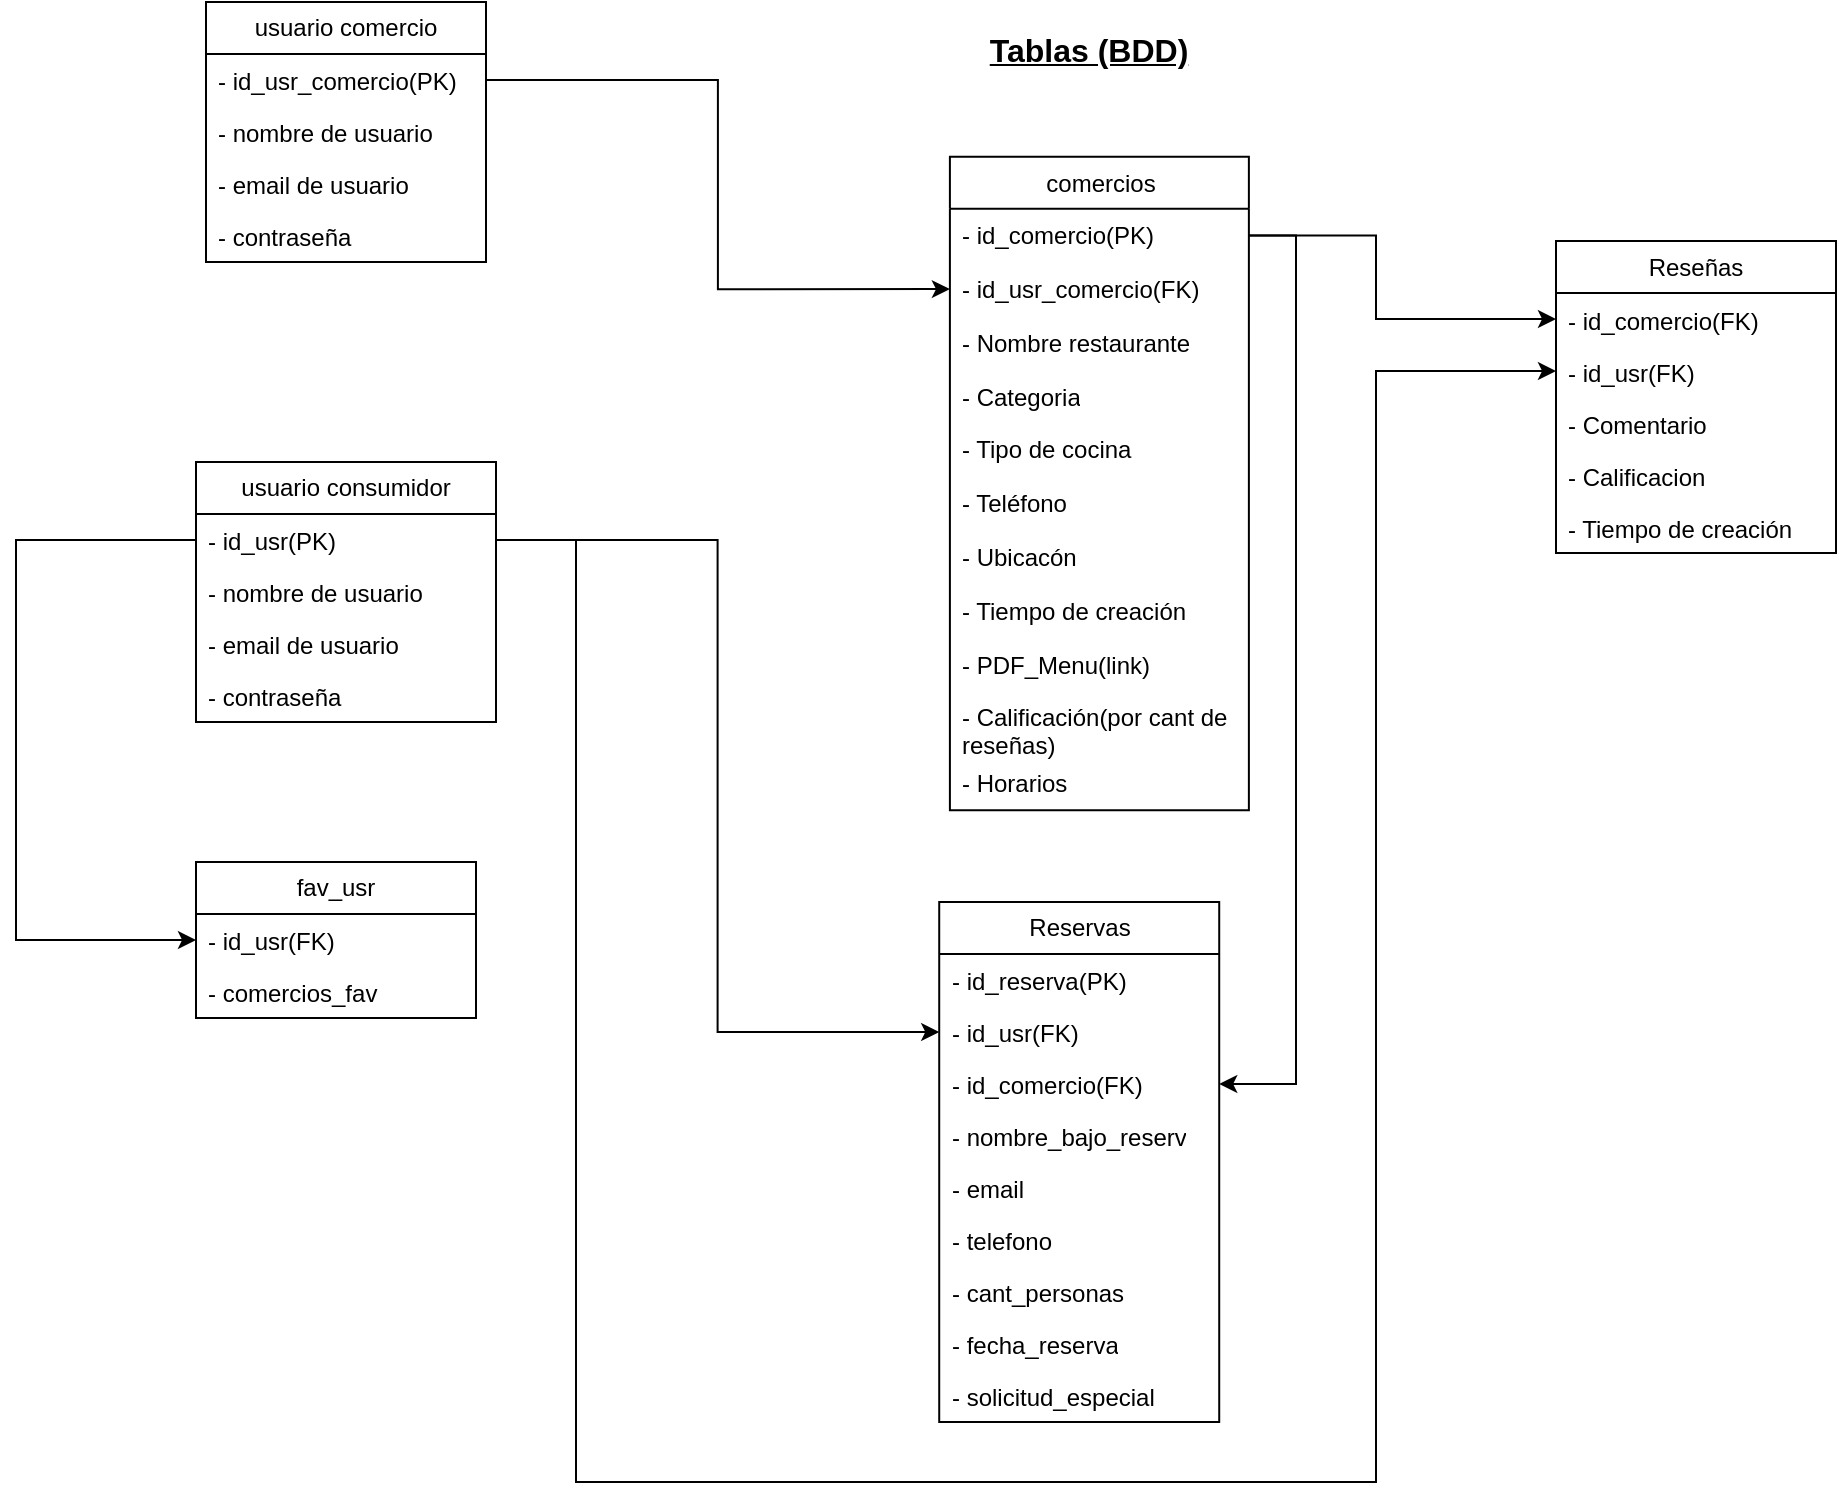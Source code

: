 <mxfile version="27.1.1" pages="2">
  <diagram name="Página-1" id="ZvOOuEmJRggpk8Qo6e3v">
    <mxGraphModel dx="2680" dy="2916" grid="1" gridSize="10" guides="1" tooltips="1" connect="1" arrows="1" fold="1" page="1" pageScale="1" pageWidth="827" pageHeight="1169" math="0" shadow="0">
      <root>
        <mxCell id="0" />
        <mxCell id="1" parent="0" />
        <mxCell id="6B8WdMm_l3sKvFpfAGeL-1" value="Reservas" style="swimlane;fontStyle=0;childLayout=stackLayout;horizontal=1;startSize=26;fillColor=none;horizontalStack=0;resizeParent=1;resizeParentMax=0;resizeLast=0;collapsible=1;marginBottom=0;whiteSpace=wrap;html=1;" parent="1" vertex="1">
          <mxGeometry x="-898.39" y="-1780" width="140" height="260" as="geometry" />
        </mxCell>
        <mxCell id="6B8WdMm_l3sKvFpfAGeL-2" value="- id_reserva(PK)" style="text;strokeColor=none;fillColor=none;align=left;verticalAlign=top;spacingLeft=4;spacingRight=4;overflow=hidden;rotatable=0;points=[[0,0.5],[1,0.5]];portConstraint=eastwest;whiteSpace=wrap;html=1;" parent="6B8WdMm_l3sKvFpfAGeL-1" vertex="1">
          <mxGeometry y="26" width="140" height="26" as="geometry" />
        </mxCell>
        <mxCell id="6B8WdMm_l3sKvFpfAGeL-3" value="- id_usr(FK)" style="text;strokeColor=none;fillColor=none;align=left;verticalAlign=top;spacingLeft=4;spacingRight=4;overflow=hidden;rotatable=0;points=[[0,0.5],[1,0.5]];portConstraint=eastwest;whiteSpace=wrap;html=1;" parent="6B8WdMm_l3sKvFpfAGeL-1" vertex="1">
          <mxGeometry y="52" width="140" height="26" as="geometry" />
        </mxCell>
        <mxCell id="6B8WdMm_l3sKvFpfAGeL-4" value="- id_comercio(FK)" style="text;strokeColor=none;fillColor=none;align=left;verticalAlign=top;spacingLeft=4;spacingRight=4;overflow=hidden;rotatable=0;points=[[0,0.5],[1,0.5]];portConstraint=eastwest;whiteSpace=wrap;html=1;" parent="6B8WdMm_l3sKvFpfAGeL-1" vertex="1">
          <mxGeometry y="78" width="140" height="26" as="geometry" />
        </mxCell>
        <mxCell id="6B8WdMm_l3sKvFpfAGeL-5" value="- nombre_bajo_reserv" style="text;strokeColor=none;fillColor=none;align=left;verticalAlign=top;spacingLeft=4;spacingRight=4;overflow=hidden;rotatable=0;points=[[0,0.5],[1,0.5]];portConstraint=eastwest;whiteSpace=wrap;html=1;" parent="6B8WdMm_l3sKvFpfAGeL-1" vertex="1">
          <mxGeometry y="104" width="140" height="26" as="geometry" />
        </mxCell>
        <mxCell id="6B8WdMm_l3sKvFpfAGeL-6" value="- email" style="text;strokeColor=none;fillColor=none;align=left;verticalAlign=top;spacingLeft=4;spacingRight=4;overflow=hidden;rotatable=0;points=[[0,0.5],[1,0.5]];portConstraint=eastwest;whiteSpace=wrap;html=1;" parent="6B8WdMm_l3sKvFpfAGeL-1" vertex="1">
          <mxGeometry y="130" width="140" height="26" as="geometry" />
        </mxCell>
        <mxCell id="6B8WdMm_l3sKvFpfAGeL-7" value="- telefono" style="text;strokeColor=none;fillColor=none;align=left;verticalAlign=top;spacingLeft=4;spacingRight=4;overflow=hidden;rotatable=0;points=[[0,0.5],[1,0.5]];portConstraint=eastwest;whiteSpace=wrap;html=1;" parent="6B8WdMm_l3sKvFpfAGeL-1" vertex="1">
          <mxGeometry y="156" width="140" height="26" as="geometry" />
        </mxCell>
        <mxCell id="6B8WdMm_l3sKvFpfAGeL-8" value="- cant_personas" style="text;strokeColor=none;fillColor=none;align=left;verticalAlign=top;spacingLeft=4;spacingRight=4;overflow=hidden;rotatable=0;points=[[0,0.5],[1,0.5]];portConstraint=eastwest;whiteSpace=wrap;html=1;" parent="6B8WdMm_l3sKvFpfAGeL-1" vertex="1">
          <mxGeometry y="182" width="140" height="26" as="geometry" />
        </mxCell>
        <mxCell id="6B8WdMm_l3sKvFpfAGeL-9" value="- fecha_reserva" style="text;strokeColor=none;fillColor=none;align=left;verticalAlign=top;spacingLeft=4;spacingRight=4;overflow=hidden;rotatable=0;points=[[0,0.5],[1,0.5]];portConstraint=eastwest;whiteSpace=wrap;html=1;" parent="6B8WdMm_l3sKvFpfAGeL-1" vertex="1">
          <mxGeometry y="208" width="140" height="26" as="geometry" />
        </mxCell>
        <mxCell id="6B8WdMm_l3sKvFpfAGeL-10" value="- solicitud_especial" style="text;strokeColor=none;fillColor=none;align=left;verticalAlign=top;spacingLeft=4;spacingRight=4;overflow=hidden;rotatable=0;points=[[0,0.5],[1,0.5]];portConstraint=eastwest;whiteSpace=wrap;html=1;" parent="6B8WdMm_l3sKvFpfAGeL-1" vertex="1">
          <mxGeometry y="234" width="140" height="26" as="geometry" />
        </mxCell>
        <mxCell id="6B8WdMm_l3sKvFpfAGeL-11" value="&lt;u&gt;&lt;font&gt;Tablas (BDD)&lt;/font&gt;&lt;/u&gt;" style="text;align=center;fontStyle=1;verticalAlign=middle;spacingLeft=3;spacingRight=3;strokeColor=none;rotatable=0;points=[[0,0.5],[1,0.5]];portConstraint=eastwest;html=1;fontSize=16;container=0;" parent="1" vertex="1">
          <mxGeometry x="-914.407" y="-2220" width="181.525" height="27.372" as="geometry" />
        </mxCell>
        <mxCell id="6B8WdMm_l3sKvFpfAGeL-12" style="text;strokeColor=none;fillColor=none;align=left;verticalAlign=top;spacingLeft=4;spacingRight=4;overflow=hidden;rotatable=0;points=[[0,0.5],[1,0.5]];portConstraint=eastwest;whiteSpace=wrap;html=1;" parent="1" vertex="1">
          <mxGeometry x="-893.051" y="-1967.335" width="117.458" height="14.739" as="geometry" />
        </mxCell>
        <mxCell id="6B8WdMm_l3sKvFpfAGeL-13" style="text;strokeColor=none;fillColor=none;align=left;verticalAlign=top;spacingLeft=4;spacingRight=4;overflow=hidden;rotatable=0;points=[[0,0.5],[1,0.5]];portConstraint=eastwest;whiteSpace=wrap;html=1;" parent="1" vertex="1">
          <mxGeometry x="-898.39" y="-2054.715" width="149.492" height="33.689" as="geometry" />
        </mxCell>
        <mxCell id="6B8WdMm_l3sKvFpfAGeL-14" value="usuario consumidor" style="swimlane;fontStyle=0;childLayout=stackLayout;horizontal=1;startSize=26;fillColor=none;horizontalStack=0;resizeParent=1;resizeParentMax=0;resizeLast=0;collapsible=1;marginBottom=0;whiteSpace=wrap;html=1;" parent="1" vertex="1">
          <mxGeometry x="-1270" y="-2000" width="150" height="130" as="geometry" />
        </mxCell>
        <mxCell id="6B8WdMm_l3sKvFpfAGeL-15" value="- id_usr(PK)" style="text;strokeColor=none;fillColor=none;align=left;verticalAlign=top;spacingLeft=4;spacingRight=4;overflow=hidden;rotatable=0;points=[[0,0.5],[1,0.5]];portConstraint=eastwest;whiteSpace=wrap;html=1;" parent="6B8WdMm_l3sKvFpfAGeL-14" vertex="1">
          <mxGeometry y="26" width="150" height="26" as="geometry" />
        </mxCell>
        <mxCell id="6B8WdMm_l3sKvFpfAGeL-16" value="- nombre de usuario" style="text;strokeColor=none;fillColor=none;align=left;verticalAlign=top;spacingLeft=4;spacingRight=4;overflow=hidden;rotatable=0;points=[[0,0.5],[1,0.5]];portConstraint=eastwest;whiteSpace=wrap;html=1;" parent="6B8WdMm_l3sKvFpfAGeL-14" vertex="1">
          <mxGeometry y="52" width="150" height="26" as="geometry" />
        </mxCell>
        <mxCell id="6B8WdMm_l3sKvFpfAGeL-17" value="- email de usuario" style="text;strokeColor=none;fillColor=none;align=left;verticalAlign=top;spacingLeft=4;spacingRight=4;overflow=hidden;rotatable=0;points=[[0,0.5],[1,0.5]];portConstraint=eastwest;whiteSpace=wrap;html=1;" parent="6B8WdMm_l3sKvFpfAGeL-14" vertex="1">
          <mxGeometry y="78" width="150" height="26" as="geometry" />
        </mxCell>
        <mxCell id="6B8WdMm_l3sKvFpfAGeL-18" value="- contraseña" style="text;strokeColor=none;fillColor=none;align=left;verticalAlign=top;spacingLeft=4;spacingRight=4;overflow=hidden;rotatable=0;points=[[0,0.5],[1,0.5]];portConstraint=eastwest;whiteSpace=wrap;html=1;" parent="6B8WdMm_l3sKvFpfAGeL-14" vertex="1">
          <mxGeometry y="104" width="150" height="26" as="geometry" />
        </mxCell>
        <mxCell id="6B8WdMm_l3sKvFpfAGeL-19" value="comercios" style="swimlane;fontStyle=0;childLayout=stackLayout;horizontal=1;startSize=26;fillColor=none;horizontalStack=0;resizeParent=1;resizeParentMax=0;resizeLast=0;collapsible=1;marginBottom=0;html=1;verticalAlign=top;container=0;" parent="1" vertex="1">
          <mxGeometry x="-893.051" y="-2152.62" width="149.49" height="326.775" as="geometry" />
        </mxCell>
        <mxCell id="6B8WdMm_l3sKvFpfAGeL-20" value="- id_comercio(PK)" style="text;strokeColor=none;fillColor=none;align=left;verticalAlign=top;spacingLeft=4;spacingRight=4;overflow=hidden;rotatable=0;points=[[0,0.5],[1,0.5]];portConstraint=eastwest;whiteSpace=wrap;html=1;container=0;" parent="6B8WdMm_l3sKvFpfAGeL-19" vertex="1">
          <mxGeometry y="26" width="149.49" height="26.78" as="geometry" />
        </mxCell>
        <mxCell id="6B8WdMm_l3sKvFpfAGeL-21" value="- id_usr_comercio(FK)" style="text;strokeColor=none;fillColor=none;align=left;verticalAlign=top;spacingLeft=4;spacingRight=4;overflow=hidden;rotatable=0;points=[[0,0.5],[1,0.5]];portConstraint=eastwest;whiteSpace=wrap;html=1;container=0;" parent="6B8WdMm_l3sKvFpfAGeL-19" vertex="1">
          <mxGeometry y="52.78" width="149.49" height="26.78" as="geometry" />
        </mxCell>
        <mxCell id="6B8WdMm_l3sKvFpfAGeL-22" value="- Nombre restaurante" style="text;strokeColor=none;fillColor=none;align=left;verticalAlign=top;spacingLeft=4;spacingRight=4;overflow=hidden;rotatable=0;points=[[0,0.5],[1,0.5]];portConstraint=eastwest;whiteSpace=wrap;html=1;container=0;" parent="6B8WdMm_l3sKvFpfAGeL-19" vertex="1">
          <mxGeometry y="79.559" width="149.49" height="26.78" as="geometry" />
        </mxCell>
        <mxCell id="6B8WdMm_l3sKvFpfAGeL-23" value="- Categoria" style="text;strokeColor=none;fillColor=none;align=left;verticalAlign=top;spacingLeft=4;spacingRight=4;overflow=hidden;rotatable=0;points=[[0,0.5],[1,0.5]];portConstraint=eastwest;whiteSpace=wrap;html=1;container=0;" parent="6B8WdMm_l3sKvFpfAGeL-19" vertex="1">
          <mxGeometry y="106.339" width="149.49" height="26.78" as="geometry" />
        </mxCell>
        <mxCell id="6B8WdMm_l3sKvFpfAGeL-24" value="- Tipo de cocina" style="text;strokeColor=none;fillColor=none;align=left;verticalAlign=top;spacingLeft=4;spacingRight=4;overflow=hidden;rotatable=0;points=[[0,0.5],[1,0.5]];portConstraint=eastwest;whiteSpace=wrap;html=1;container=0;" parent="6B8WdMm_l3sKvFpfAGeL-19" vertex="1">
          <mxGeometry y="133.118" width="149.49" height="26.78" as="geometry" />
        </mxCell>
        <mxCell id="6B8WdMm_l3sKvFpfAGeL-25" value="- Teléfono" style="text;strokeColor=none;fillColor=none;align=left;verticalAlign=top;spacingLeft=4;spacingRight=4;overflow=hidden;rotatable=0;points=[[0,0.5],[1,0.5]];portConstraint=eastwest;whiteSpace=wrap;html=1;container=0;" parent="6B8WdMm_l3sKvFpfAGeL-19" vertex="1">
          <mxGeometry y="159.898" width="149.49" height="26.78" as="geometry" />
        </mxCell>
        <mxCell id="6B8WdMm_l3sKvFpfAGeL-26" value="- Ubicacón" style="text;strokeColor=none;fillColor=none;align=left;verticalAlign=top;spacingLeft=4;spacingRight=4;overflow=hidden;rotatable=0;points=[[0,0.5],[1,0.5]];portConstraint=eastwest;whiteSpace=wrap;html=1;container=0;" parent="6B8WdMm_l3sKvFpfAGeL-19" vertex="1">
          <mxGeometry y="186.677" width="149.49" height="26.78" as="geometry" />
        </mxCell>
        <mxCell id="6B8WdMm_l3sKvFpfAGeL-27" value="- Tiempo de creación" style="text;strokeColor=none;fillColor=none;align=left;verticalAlign=top;spacingLeft=4;spacingRight=4;overflow=hidden;rotatable=0;points=[[0,0.5],[1,0.5]];portConstraint=eastwest;whiteSpace=wrap;html=1;container=0;" parent="6B8WdMm_l3sKvFpfAGeL-19" vertex="1">
          <mxGeometry y="213.457" width="149.49" height="26.78" as="geometry" />
        </mxCell>
        <mxCell id="6B8WdMm_l3sKvFpfAGeL-28" value="- PDF_Menu(link)" style="text;strokeColor=none;fillColor=none;align=left;verticalAlign=top;spacingLeft=4;spacingRight=4;overflow=hidden;rotatable=0;points=[[0,0.5],[1,0.5]];portConstraint=eastwest;whiteSpace=wrap;html=1;container=0;" parent="6B8WdMm_l3sKvFpfAGeL-19" vertex="1">
          <mxGeometry y="240.236" width="149.49" height="26.78" as="geometry" />
        </mxCell>
        <mxCell id="yGDrtx1PJtWxjl1b9rli-1" value="- Calificación(por cant de reseñas)" style="text;strokeColor=none;fillColor=none;align=left;verticalAlign=top;spacingLeft=4;spacingRight=4;overflow=hidden;rotatable=0;points=[[0,0.5],[1,0.5]];portConstraint=eastwest;whiteSpace=wrap;html=1;container=0;" parent="6B8WdMm_l3sKvFpfAGeL-19" vertex="1">
          <mxGeometry y="267.016" width="149.49" height="32.98" as="geometry" />
        </mxCell>
        <mxCell id="yGDrtx1PJtWxjl1b9rli-4" value="- Horarios" style="text;strokeColor=none;fillColor=none;align=left;verticalAlign=top;spacingLeft=4;spacingRight=4;overflow=hidden;rotatable=0;points=[[0,0.5],[1,0.5]];portConstraint=eastwest;whiteSpace=wrap;html=1;container=0;" parent="6B8WdMm_l3sKvFpfAGeL-19" vertex="1">
          <mxGeometry y="299.996" width="149.49" height="26.78" as="geometry" />
        </mxCell>
        <mxCell id="6B8WdMm_l3sKvFpfAGeL-29" value="Reseñas" style="swimlane;fontStyle=0;childLayout=stackLayout;horizontal=1;startSize=26;fillColor=none;horizontalStack=0;resizeParent=1;resizeParentMax=0;resizeLast=0;collapsible=1;marginBottom=0;whiteSpace=wrap;html=1;" parent="1" vertex="1">
          <mxGeometry x="-590" y="-2110.5" width="140" height="156" as="geometry" />
        </mxCell>
        <mxCell id="6B8WdMm_l3sKvFpfAGeL-30" value="- id_comercio(FK)" style="text;strokeColor=none;fillColor=none;align=left;verticalAlign=top;spacingLeft=4;spacingRight=4;overflow=hidden;rotatable=0;points=[[0,0.5],[1,0.5]];portConstraint=eastwest;whiteSpace=wrap;html=1;" parent="6B8WdMm_l3sKvFpfAGeL-29" vertex="1">
          <mxGeometry y="26" width="140" height="26" as="geometry" />
        </mxCell>
        <mxCell id="6B8WdMm_l3sKvFpfAGeL-31" value="- id_usr(FK)" style="text;strokeColor=none;fillColor=none;align=left;verticalAlign=top;spacingLeft=4;spacingRight=4;overflow=hidden;rotatable=0;points=[[0,0.5],[1,0.5]];portConstraint=eastwest;whiteSpace=wrap;html=1;" parent="6B8WdMm_l3sKvFpfAGeL-29" vertex="1">
          <mxGeometry y="52" width="140" height="26" as="geometry" />
        </mxCell>
        <mxCell id="6B8WdMm_l3sKvFpfAGeL-32" value="- Comentario" style="text;strokeColor=none;fillColor=none;align=left;verticalAlign=top;spacingLeft=4;spacingRight=4;overflow=hidden;rotatable=0;points=[[0,0.5],[1,0.5]];portConstraint=eastwest;whiteSpace=wrap;html=1;" parent="6B8WdMm_l3sKvFpfAGeL-29" vertex="1">
          <mxGeometry y="78" width="140" height="26" as="geometry" />
        </mxCell>
        <mxCell id="6B8WdMm_l3sKvFpfAGeL-33" value="- Calificacion" style="text;strokeColor=none;fillColor=none;align=left;verticalAlign=top;spacingLeft=4;spacingRight=4;overflow=hidden;rotatable=0;points=[[0,0.5],[1,0.5]];portConstraint=eastwest;whiteSpace=wrap;html=1;" parent="6B8WdMm_l3sKvFpfAGeL-29" vertex="1">
          <mxGeometry y="104" width="140" height="26" as="geometry" />
        </mxCell>
        <mxCell id="6B8WdMm_l3sKvFpfAGeL-34" value="- Tiempo de creación" style="text;strokeColor=none;fillColor=none;align=left;verticalAlign=top;spacingLeft=4;spacingRight=4;overflow=hidden;rotatable=0;points=[[0,0.5],[1,0.5]];portConstraint=eastwest;whiteSpace=wrap;html=1;" parent="6B8WdMm_l3sKvFpfAGeL-29" vertex="1">
          <mxGeometry y="130" width="140" height="26" as="geometry" />
        </mxCell>
        <mxCell id="6B8WdMm_l3sKvFpfAGeL-35" style="edgeStyle=orthogonalEdgeStyle;rounded=0;orthogonalLoop=1;jettySize=auto;html=1;exitX=1;exitY=0.5;exitDx=0;exitDy=0;entryX=0;entryY=0.5;entryDx=0;entryDy=0;" parent="1" source="6B8WdMm_l3sKvFpfAGeL-20" target="6B8WdMm_l3sKvFpfAGeL-30" edge="1">
          <mxGeometry relative="1" as="geometry">
            <Array as="points">
              <mxPoint x="-680" y="-2113" />
              <mxPoint x="-680" y="-2072" />
            </Array>
          </mxGeometry>
        </mxCell>
        <mxCell id="6B8WdMm_l3sKvFpfAGeL-37" value="usuario comercio" style="swimlane;fontStyle=0;childLayout=stackLayout;horizontal=1;startSize=26;fillColor=none;horizontalStack=0;resizeParent=1;resizeParentMax=0;resizeLast=0;collapsible=1;marginBottom=0;whiteSpace=wrap;html=1;" parent="1" vertex="1">
          <mxGeometry x="-1265" y="-2230" width="140" height="130" as="geometry" />
        </mxCell>
        <mxCell id="6B8WdMm_l3sKvFpfAGeL-38" value="- id_usr_comercio(PK)" style="text;strokeColor=none;fillColor=none;align=left;verticalAlign=top;spacingLeft=4;spacingRight=4;overflow=hidden;rotatable=0;points=[[0,0.5],[1,0.5]];portConstraint=eastwest;whiteSpace=wrap;html=1;" parent="6B8WdMm_l3sKvFpfAGeL-37" vertex="1">
          <mxGeometry y="26" width="140" height="26" as="geometry" />
        </mxCell>
        <mxCell id="6B8WdMm_l3sKvFpfAGeL-39" value="- nombre de usuario" style="text;strokeColor=none;fillColor=none;align=left;verticalAlign=top;spacingLeft=4;spacingRight=4;overflow=hidden;rotatable=0;points=[[0,0.5],[1,0.5]];portConstraint=eastwest;whiteSpace=wrap;html=1;" parent="6B8WdMm_l3sKvFpfAGeL-37" vertex="1">
          <mxGeometry y="52" width="140" height="26" as="geometry" />
        </mxCell>
        <mxCell id="6B8WdMm_l3sKvFpfAGeL-40" value="- email de usuario" style="text;strokeColor=none;fillColor=none;align=left;verticalAlign=top;spacingLeft=4;spacingRight=4;overflow=hidden;rotatable=0;points=[[0,0.5],[1,0.5]];portConstraint=eastwest;whiteSpace=wrap;html=1;" parent="6B8WdMm_l3sKvFpfAGeL-37" vertex="1">
          <mxGeometry y="78" width="140" height="26" as="geometry" />
        </mxCell>
        <mxCell id="6B8WdMm_l3sKvFpfAGeL-41" value="- contraseña" style="text;strokeColor=none;fillColor=none;align=left;verticalAlign=top;spacingLeft=4;spacingRight=4;overflow=hidden;rotatable=0;points=[[0,0.5],[1,0.5]];portConstraint=eastwest;whiteSpace=wrap;html=1;" parent="6B8WdMm_l3sKvFpfAGeL-37" vertex="1">
          <mxGeometry y="104" width="140" height="26" as="geometry" />
        </mxCell>
        <mxCell id="6B8WdMm_l3sKvFpfAGeL-42" style="edgeStyle=orthogonalEdgeStyle;rounded=0;orthogonalLoop=1;jettySize=auto;html=1;exitX=1;exitY=0.5;exitDx=0;exitDy=0;entryX=0;entryY=0.5;entryDx=0;entryDy=0;" parent="1" source="6B8WdMm_l3sKvFpfAGeL-38" target="6B8WdMm_l3sKvFpfAGeL-21" edge="1">
          <mxGeometry relative="1" as="geometry" />
        </mxCell>
        <mxCell id="6B8WdMm_l3sKvFpfAGeL-44" style="edgeStyle=orthogonalEdgeStyle;rounded=0;orthogonalLoop=1;jettySize=auto;html=1;exitX=1;exitY=0.5;exitDx=0;exitDy=0;entryX=0;entryY=0.5;entryDx=0;entryDy=0;" parent="1" source="6B8WdMm_l3sKvFpfAGeL-15" target="6B8WdMm_l3sKvFpfAGeL-31" edge="1">
          <mxGeometry relative="1" as="geometry">
            <Array as="points">
              <mxPoint x="-1080" y="-1961" />
              <mxPoint x="-1080" y="-1490" />
              <mxPoint x="-680" y="-1490" />
              <mxPoint x="-680" y="-2045" />
            </Array>
          </mxGeometry>
        </mxCell>
        <mxCell id="yGDrtx1PJtWxjl1b9rli-2" style="edgeStyle=orthogonalEdgeStyle;rounded=0;orthogonalLoop=1;jettySize=auto;html=1;exitX=1;exitY=0.5;exitDx=0;exitDy=0;" parent="1" source="6B8WdMm_l3sKvFpfAGeL-20" target="6B8WdMm_l3sKvFpfAGeL-4" edge="1">
          <mxGeometry relative="1" as="geometry">
            <Array as="points">
              <mxPoint x="-720" y="-2113" />
              <mxPoint x="-720" y="-1689" />
            </Array>
          </mxGeometry>
        </mxCell>
        <mxCell id="yGDrtx1PJtWxjl1b9rli-3" style="edgeStyle=orthogonalEdgeStyle;rounded=0;orthogonalLoop=1;jettySize=auto;html=1;exitX=1;exitY=0.5;exitDx=0;exitDy=0;entryX=0;entryY=0.5;entryDx=0;entryDy=0;" parent="1" source="6B8WdMm_l3sKvFpfAGeL-15" target="6B8WdMm_l3sKvFpfAGeL-3" edge="1">
          <mxGeometry relative="1" as="geometry" />
        </mxCell>
        <mxCell id="n5TWfp32em_HEHiRGzBw-1" value="fav_usr" style="swimlane;fontStyle=0;childLayout=stackLayout;horizontal=1;startSize=26;fillColor=none;horizontalStack=0;resizeParent=1;resizeParentMax=0;resizeLast=0;collapsible=1;marginBottom=0;whiteSpace=wrap;html=1;" vertex="1" parent="1">
          <mxGeometry x="-1270" y="-1800" width="140" height="78" as="geometry" />
        </mxCell>
        <mxCell id="n5TWfp32em_HEHiRGzBw-2" value="- id_usr(FK)" style="text;strokeColor=none;fillColor=none;align=left;verticalAlign=top;spacingLeft=4;spacingRight=4;overflow=hidden;rotatable=0;points=[[0,0.5],[1,0.5]];portConstraint=eastwest;whiteSpace=wrap;html=1;" vertex="1" parent="n5TWfp32em_HEHiRGzBw-1">
          <mxGeometry y="26" width="140" height="26" as="geometry" />
        </mxCell>
        <mxCell id="n5TWfp32em_HEHiRGzBw-3" value="- comercios_fav" style="text;strokeColor=none;fillColor=none;align=left;verticalAlign=top;spacingLeft=4;spacingRight=4;overflow=hidden;rotatable=0;points=[[0,0.5],[1,0.5]];portConstraint=eastwest;whiteSpace=wrap;html=1;" vertex="1" parent="n5TWfp32em_HEHiRGzBw-1">
          <mxGeometry y="52" width="140" height="26" as="geometry" />
        </mxCell>
        <mxCell id="n5TWfp32em_HEHiRGzBw-5" style="edgeStyle=orthogonalEdgeStyle;rounded=0;orthogonalLoop=1;jettySize=auto;html=1;exitX=0;exitY=0.5;exitDx=0;exitDy=0;entryX=0;entryY=0.5;entryDx=0;entryDy=0;" edge="1" parent="1" source="6B8WdMm_l3sKvFpfAGeL-15" target="n5TWfp32em_HEHiRGzBw-2">
          <mxGeometry relative="1" as="geometry">
            <Array as="points">
              <mxPoint x="-1360" y="-1961" />
              <mxPoint x="-1360" y="-1761" />
            </Array>
          </mxGeometry>
        </mxCell>
      </root>
    </mxGraphModel>
  </diagram>
  <diagram name="Página-2" id="aAYmUi-zZvNplTJC9tbg">
    <mxGraphModel dx="872" dy="491" grid="1" gridSize="10" guides="1" tooltips="1" connect="1" arrows="1" fold="1" page="1" pageScale="1" pageWidth="827" pageHeight="1169" math="0" shadow="0">
      <root>
        <mxCell id="0" />
        <mxCell id="1" parent="0" />
        <mxCell id="doMoEdmNG70haGPzJiyn-3" value="mejores review&lt;div&gt;mayor publicidad&lt;/div&gt;" style="text;html=1;align=center;verticalAlign=middle;resizable=0;points=[];autosize=1;strokeColor=none;fillColor=none;" parent="1" vertex="1">
          <mxGeometry x="660" y="780" width="110" height="40" as="geometry" />
        </mxCell>
        <mxCell id="doMoEdmNG70haGPzJiyn-4" value="Mapa lógico del sitio web" style="text;strokeColor=none;align=center;fillColor=none;html=1;verticalAlign=middle;whiteSpace=wrap;rounded=0;fontSize=16;fontStyle=5" parent="1" vertex="1">
          <mxGeometry x="790" y="40" width="220" height="50" as="geometry" />
        </mxCell>
        <mxCell id="doMoEdmNG70haGPzJiyn-38" style="edgeStyle=orthogonalEdgeStyle;rounded=0;orthogonalLoop=1;jettySize=auto;html=1;entryX=0.549;entryY=0.021;entryDx=0;entryDy=0;entryPerimeter=0;" parent="1" source="doMoEdmNG70haGPzJiyn-34" target="doMoEdmNG70haGPzJiyn-3" edge="1">
          <mxGeometry relative="1" as="geometry" />
        </mxCell>
        <mxCell id="doMoEdmNG70haGPzJiyn-6" style="edgeStyle=orthogonalEdgeStyle;rounded=0;orthogonalLoop=1;jettySize=auto;html=1;exitX=1;exitY=0.5;exitDx=0;exitDy=0;" parent="1" edge="1">
          <mxGeometry relative="1" as="geometry">
            <mxPoint x="460.0" y="798.0" as="sourcePoint" />
            <mxPoint x="460.0" y="798.0" as="targetPoint" />
          </mxGeometry>
        </mxCell>
        <mxCell id="doMoEdmNG70haGPzJiyn-7" style="edgeStyle=orthogonalEdgeStyle;rounded=0;orthogonalLoop=1;jettySize=auto;html=1;exitX=1;exitY=0.5;exitDx=0;exitDy=0;entryX=1;entryY=0.5;entryDx=0;entryDy=0;" parent="1" source="doMoEdmNG70haGPzJiyn-9" target="doMoEdmNG70haGPzJiyn-22" edge="1">
          <mxGeometry relative="1" as="geometry">
            <Array as="points">
              <mxPoint x="1070" y="460" />
              <mxPoint x="1070" y="130" />
            </Array>
          </mxGeometry>
        </mxCell>
        <mxCell id="doMoEdmNG70haGPzJiyn-8" style="edgeStyle=orthogonalEdgeStyle;rounded=0;orthogonalLoop=1;jettySize=auto;html=1;exitX=0;exitY=0.5;exitDx=0;exitDy=0;" parent="1" source="doMoEdmNG70haGPzJiyn-9" edge="1">
          <mxGeometry relative="1" as="geometry">
            <mxPoint x="770" y="560" as="targetPoint" />
          </mxGeometry>
        </mxCell>
        <mxCell id="doMoEdmNG70haGPzJiyn-9" value="¿Logeado?" style="rhombus;whiteSpace=wrap;html=1;" parent="1" vertex="1">
          <mxGeometry x="836" y="420" width="110" height="80" as="geometry" />
        </mxCell>
        <mxCell id="doMoEdmNG70haGPzJiyn-10" value="Si" style="text;html=1;align=center;verticalAlign=middle;resizable=0;points=[];autosize=1;strokeColor=none;fillColor=none;" parent="1" vertex="1">
          <mxGeometry x="780" y="430" width="30" height="30" as="geometry" />
        </mxCell>
        <mxCell id="doMoEdmNG70haGPzJiyn-11" value="No&lt;div&gt;&lt;br&gt;&lt;/div&gt;" style="text;strokeColor=none;align=center;fillColor=none;html=1;verticalAlign=middle;whiteSpace=wrap;rounded=0;" parent="1" vertex="1">
          <mxGeometry x="946" y="430" width="100" height="50" as="geometry" />
        </mxCell>
        <mxCell id="O2--jTyH-XFZfrqn2WmB-8" style="edgeStyle=orthogonalEdgeStyle;rounded=0;orthogonalLoop=1;jettySize=auto;html=1;exitX=0;exitY=0.5;exitDx=0;exitDy=0;entryX=1;entryY=0.5;entryDx=0;entryDy=0;" parent="1" source="doMoEdmNG70haGPzJiyn-12" target="O2--jTyH-XFZfrqn2WmB-7" edge="1">
          <mxGeometry relative="1" as="geometry" />
        </mxCell>
        <mxCell id="doMoEdmNG70haGPzJiyn-12" value="Realizar reserva" style="rounded=0;whiteSpace=wrap;html=1;" parent="1" vertex="1">
          <mxGeometry x="440" y="650" width="110" height="40" as="geometry" />
        </mxCell>
        <mxCell id="doMoEdmNG70haGPzJiyn-13" style="edgeStyle=orthogonalEdgeStyle;rounded=0;orthogonalLoop=1;jettySize=auto;html=1;exitX=1;exitY=0.5;exitDx=0;exitDy=0;" parent="1" source="doMoEdmNG70haGPzJiyn-15" edge="1">
          <mxGeometry relative="1" as="geometry">
            <mxPoint x="890" y="624.963" as="targetPoint" />
          </mxGeometry>
        </mxCell>
        <mxCell id="doMoEdmNG70haGPzJiyn-14" style="edgeStyle=orthogonalEdgeStyle;rounded=0;orthogonalLoop=1;jettySize=auto;html=1;exitX=0;exitY=0.5;exitDx=0;exitDy=0;" parent="1" source="doMoEdmNG70haGPzJiyn-15" edge="1">
          <mxGeometry relative="1" as="geometry">
            <mxPoint x="554" y="575" as="targetPoint" />
            <Array as="points">
              <mxPoint x="604" y="625" />
              <mxPoint x="604" y="575" />
              <mxPoint x="574" y="575" />
            </Array>
          </mxGeometry>
        </mxCell>
        <mxCell id="doMoEdmNG70haGPzJiyn-15" value="¿Que tipo de usuario es?" style="rhombus;whiteSpace=wrap;html=1;" parent="1" vertex="1">
          <mxGeometry x="706.5" y="570" width="129.5" height="110" as="geometry" />
        </mxCell>
        <mxCell id="doMoEdmNG70haGPzJiyn-16" value="Agregar fav" style="rounded=0;whiteSpace=wrap;html=1;" parent="1" vertex="1">
          <mxGeometry x="440.5" y="550" width="110" height="37" as="geometry" />
        </mxCell>
        <mxCell id="doMoEdmNG70haGPzJiyn-17" value="Consumidor" style="text;strokeColor=none;align=center;fillColor=none;html=1;verticalAlign=middle;whiteSpace=wrap;rounded=0;fontSize=12;" parent="1" vertex="1">
          <mxGeometry x="584" y="587" width="150" height="19" as="geometry" />
        </mxCell>
        <mxCell id="Y5OnNTe6_fecQ7S2OJ-3-1" style="edgeStyle=orthogonalEdgeStyle;rounded=0;orthogonalLoop=1;jettySize=auto;html=1;exitX=1;exitY=0.5;exitDx=0;exitDy=0;entryX=0;entryY=0.5;entryDx=0;entryDy=0;" edge="1" parent="1" source="doMoEdmNG70haGPzJiyn-20" target="O2--jTyH-XFZfrqn2WmB-4">
          <mxGeometry relative="1" as="geometry" />
        </mxCell>
        <mxCell id="Y5OnNTe6_fecQ7S2OJ-3-2" style="edgeStyle=orthogonalEdgeStyle;rounded=0;orthogonalLoop=1;jettySize=auto;html=1;exitX=1;exitY=0.5;exitDx=0;exitDy=0;entryX=0;entryY=0.5;entryDx=0;entryDy=0;" edge="1" parent="1" source="doMoEdmNG70haGPzJiyn-20" target="O2--jTyH-XFZfrqn2WmB-2">
          <mxGeometry relative="1" as="geometry" />
        </mxCell>
        <mxCell id="doMoEdmNG70haGPzJiyn-20" value="Publicitar tu establecimiento" style="rounded=0;whiteSpace=wrap;html=1;" parent="1" vertex="1">
          <mxGeometry x="900" y="590" width="125.5" height="70" as="geometry" />
        </mxCell>
        <mxCell id="doMoEdmNG70haGPzJiyn-21" style="edgeStyle=orthogonalEdgeStyle;rounded=0;orthogonalLoop=1;jettySize=auto;html=1;exitX=0.5;exitY=1;exitDx=0;exitDy=0;entryX=0.5;entryY=0;entryDx=0;entryDy=0;" parent="1" source="doMoEdmNG70haGPzJiyn-22" target="doMoEdmNG70haGPzJiyn-27" edge="1">
          <mxGeometry relative="1" as="geometry" />
        </mxCell>
        <mxCell id="doMoEdmNG70haGPzJiyn-22" value="&lt;font size=&quot;1&quot;&gt;HOME&lt;/font&gt;" style="rounded=1;whiteSpace=wrap;html=1;" parent="1" vertex="1">
          <mxGeometry x="828" y="110" width="126" height="40" as="geometry" />
        </mxCell>
        <mxCell id="doMoEdmNG70haGPzJiyn-26" style="edgeStyle=orthogonalEdgeStyle;rounded=0;orthogonalLoop=1;jettySize=auto;html=1;exitX=0.5;exitY=1;exitDx=0;exitDy=0;entryX=0.5;entryY=0;entryDx=0;entryDy=0;" parent="1" source="doMoEdmNG70haGPzJiyn-27" target="doMoEdmNG70haGPzJiyn-29" edge="1">
          <mxGeometry relative="1" as="geometry" />
        </mxCell>
        <mxCell id="doMoEdmNG70haGPzJiyn-27" value="Buscador de comercios" style="html=1;whiteSpace=wrap;" parent="1" vertex="1">
          <mxGeometry x="841" y="180" width="100" height="45" as="geometry" />
        </mxCell>
        <mxCell id="doMoEdmNG70haGPzJiyn-28" style="edgeStyle=orthogonalEdgeStyle;rounded=0;orthogonalLoop=1;jettySize=auto;html=1;exitX=0.5;exitY=1;exitDx=0;exitDy=0;" parent="1" source="doMoEdmNG70haGPzJiyn-29" target="doMoEdmNG70haGPzJiyn-31" edge="1">
          <mxGeometry relative="1" as="geometry" />
        </mxCell>
        <mxCell id="doMoEdmNG70haGPzJiyn-29" value="Seleccionar Comercio" style="rounded=0;whiteSpace=wrap;html=1;" parent="1" vertex="1">
          <mxGeometry x="846" y="250" width="90" height="40" as="geometry" />
        </mxCell>
        <mxCell id="doMoEdmNG70haGPzJiyn-30" style="edgeStyle=orthogonalEdgeStyle;rounded=0;orthogonalLoop=1;jettySize=auto;html=1;exitX=0.5;exitY=1;exitDx=0;exitDy=0;" parent="1" source="doMoEdmNG70haGPzJiyn-31" target="doMoEdmNG70haGPzJiyn-9" edge="1">
          <mxGeometry relative="1" as="geometry" />
        </mxCell>
        <mxCell id="doMoEdmNG70haGPzJiyn-31" value="Detalles del comercio" style="rounded=0;whiteSpace=wrap;html=1;" parent="1" vertex="1">
          <mxGeometry x="843" y="330" width="96" height="50" as="geometry" />
        </mxCell>
        <mxCell id="doMoEdmNG70haGPzJiyn-32" style="edgeStyle=orthogonalEdgeStyle;rounded=0;orthogonalLoop=1;jettySize=auto;html=1;exitX=1;exitY=0.5;exitDx=0;exitDy=0;entryX=0;entryY=0.5;entryDx=0;entryDy=0;" parent="1" source="doMoEdmNG70haGPzJiyn-20" edge="1" target="O2--jTyH-XFZfrqn2WmB-3">
          <mxGeometry relative="1" as="geometry">
            <mxPoint x="1090" y="624.789" as="targetPoint" />
          </mxGeometry>
        </mxCell>
        <mxCell id="doMoEdmNG70haGPzJiyn-34" value="RETROALIEMNTACIÓN." style="text;html=1;align=center;verticalAlign=middle;resizable=0;points=[];autosize=1;strokeColor=none;fillColor=none;" parent="1" vertex="1">
          <mxGeometry x="640" y="730" width="160" height="30" as="geometry" />
        </mxCell>
        <mxCell id="doMoEdmNG70haGPzJiyn-35" value="Comercio" style="text;strokeColor=none;align=center;fillColor=none;html=1;verticalAlign=middle;whiteSpace=wrap;rounded=0;" parent="1" vertex="1">
          <mxGeometry x="810" y="581.5" width="90" height="30" as="geometry" />
        </mxCell>
        <mxCell id="doMoEdmNG70haGPzJiyn-36" style="edgeStyle=none;rounded=0;orthogonalLoop=1;jettySize=auto;html=1;entryX=1;entryY=0.5;entryDx=0;entryDy=0;exitX=0;exitY=0.5;exitDx=0;exitDy=0;" parent="1" source="doMoEdmNG70haGPzJiyn-15" target="doMoEdmNG70haGPzJiyn-12" edge="1">
          <mxGeometry relative="1" as="geometry">
            <Array as="points">
              <mxPoint x="604" y="625" />
              <mxPoint x="604" y="670" />
            </Array>
          </mxGeometry>
        </mxCell>
        <mxCell id="O2--jTyH-XFZfrqn2WmB-2" value="- Ubicacion" style="text;strokeColor=none;fillColor=none;align=left;verticalAlign=top;spacingLeft=4;spacingRight=4;overflow=hidden;rotatable=0;points=[[0,0.5],[1,0.5]];portConstraint=eastwest;whiteSpace=wrap;html=1;fontSize=13;" parent="1" vertex="1">
          <mxGeometry x="1100" y="650" width="130" height="26" as="geometry" />
        </mxCell>
        <mxCell id="O2--jTyH-XFZfrqn2WmB-3" value="- Fotos y videos" style="text;strokeColor=none;fillColor=none;align=left;verticalAlign=top;spacingLeft=4;spacingRight=4;overflow=hidden;rotatable=0;points=[[0,0.5],[1,0.5]];portConstraint=eastwest;whiteSpace=wrap;html=1;fontSize=13;" parent="1" vertex="1">
          <mxGeometry x="1100" y="611.5" width="160" height="26" as="geometry" />
        </mxCell>
        <mxCell id="O2--jTyH-XFZfrqn2WmB-4" value="- Presentar su Menú" style="text;strokeColor=none;fillColor=none;align=left;verticalAlign=top;spacingLeft=4;spacingRight=4;overflow=hidden;rotatable=0;points=[[0,0.5],[1,0.5]];portConstraint=eastwest;whiteSpace=wrap;html=1;fontSize=13;" parent="1" vertex="1">
          <mxGeometry x="1100" y="580" width="190" height="26" as="geometry" />
        </mxCell>
        <mxCell id="O2--jTyH-XFZfrqn2WmB-9" style="edgeStyle=orthogonalEdgeStyle;rounded=0;orthogonalLoop=1;jettySize=auto;html=1;exitX=0.5;exitY=1;exitDx=0;exitDy=0;entryX=0.5;entryY=1;entryDx=0;entryDy=0;" parent="1" source="O2--jTyH-XFZfrqn2WmB-7" target="doMoEdmNG70haGPzJiyn-20" edge="1">
          <mxGeometry relative="1" as="geometry">
            <Array as="points">
              <mxPoint x="315" y="720" />
              <mxPoint x="963" y="720" />
            </Array>
          </mxGeometry>
        </mxCell>
        <mxCell id="O2--jTyH-XFZfrqn2WmB-7" value="Reseña" style="html=1;whiteSpace=wrap;" parent="1" vertex="1">
          <mxGeometry x="260" y="650" width="110" height="40" as="geometry" />
        </mxCell>
        <mxCell id="O2--jTyH-XFZfrqn2WmB-10" value="Metodo de verificación &lt;span style=&quot;white-space: pre;&quot;&gt;&#x9;&amp;nbsp;&lt;/span&gt;&amp;nbsp; &amp;nbsp; &amp;nbsp;(QR)" style="text;strokeColor=none;fillColor=none;align=left;verticalAlign=top;spacingLeft=4;spacingRight=4;overflow=hidden;rotatable=0;points=[[0,0.5],[1,0.5]];portConstraint=eastwest;whiteSpace=wrap;html=1;" parent="1" vertex="1">
          <mxGeometry x="342" y="606.25" width="144" height="37.5" as="geometry" />
        </mxCell>
        <mxCell id="Y5OnNTe6_fecQ7S2OJ-3-4" value="&lt;font style=&quot;font-size: 13px;&quot;&gt;- Califiacion/Reseña&lt;/font&gt;" style="text;strokeColor=none;fillColor=none;align=left;verticalAlign=top;spacingLeft=4;spacingRight=4;overflow=hidden;rotatable=0;points=[[0,0.5],[1,0.5]];portConstraint=eastwest;whiteSpace=wrap;html=1;" vertex="1" parent="1">
          <mxGeometry x="1100" y="540" width="140" height="26" as="geometry" />
        </mxCell>
        <mxCell id="Y5OnNTe6_fecQ7S2OJ-3-5" style="edgeStyle=orthogonalEdgeStyle;rounded=0;orthogonalLoop=1;jettySize=auto;html=1;exitX=1;exitY=0.5;exitDx=0;exitDy=0;entryX=0.007;entryY=0.808;entryDx=0;entryDy=0;entryPerimeter=0;" edge="1" parent="1" source="doMoEdmNG70haGPzJiyn-20" target="Y5OnNTe6_fecQ7S2OJ-3-4">
          <mxGeometry relative="1" as="geometry" />
        </mxCell>
      </root>
    </mxGraphModel>
  </diagram>
</mxfile>
